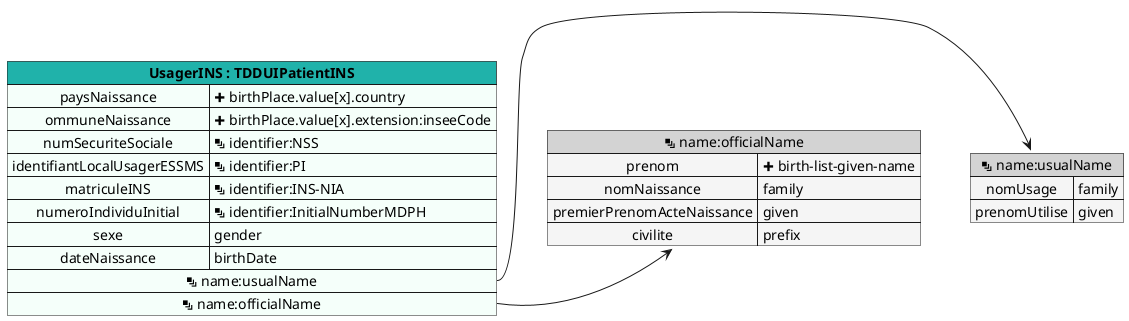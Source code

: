 @startuml

map "<&layers> name:usualName" as nameusualName #back:WhiteSmoke;header:LightGray {
    nomUsage => family
    prenomUtilise => given
}

map "<&layers> name:officialName" as nameofficialName #back:WhiteSmoke;header:LightGray {
    prenom => <&plus> birth-list-given-name
    nomNaissance => family
    premierPrenomActeNaissance => given
    civilite => prefix
}

map "**UsagerINS : TDDUIPatientINS**" as UsagerINS #back:MintCream;header:LightSeaGreen {
    paysNaissance => <&plus> birthPlace.value[x].country
    ommuneNaissance => <&plus> birthPlace.value[x].extension:inseeCode
    numSecuriteSociale => <&layers> identifier:NSS
    identifiantLocalUsagerESSMS => <&layers> identifier:PI
    matriculeINS => <&layers> identifier:INS-NIR
    matriculeINS => <&layers> identifier:INS-NIA
    numeroIndividuInitial => <&layers> identifier:InitialNumberMDPH
    sexe => gender
    dateNaissance => birthDate
    <&layers> name:usualName *-> nameusualName
    <&layers> name:officialName *-> nameofficialName
}


@enduml